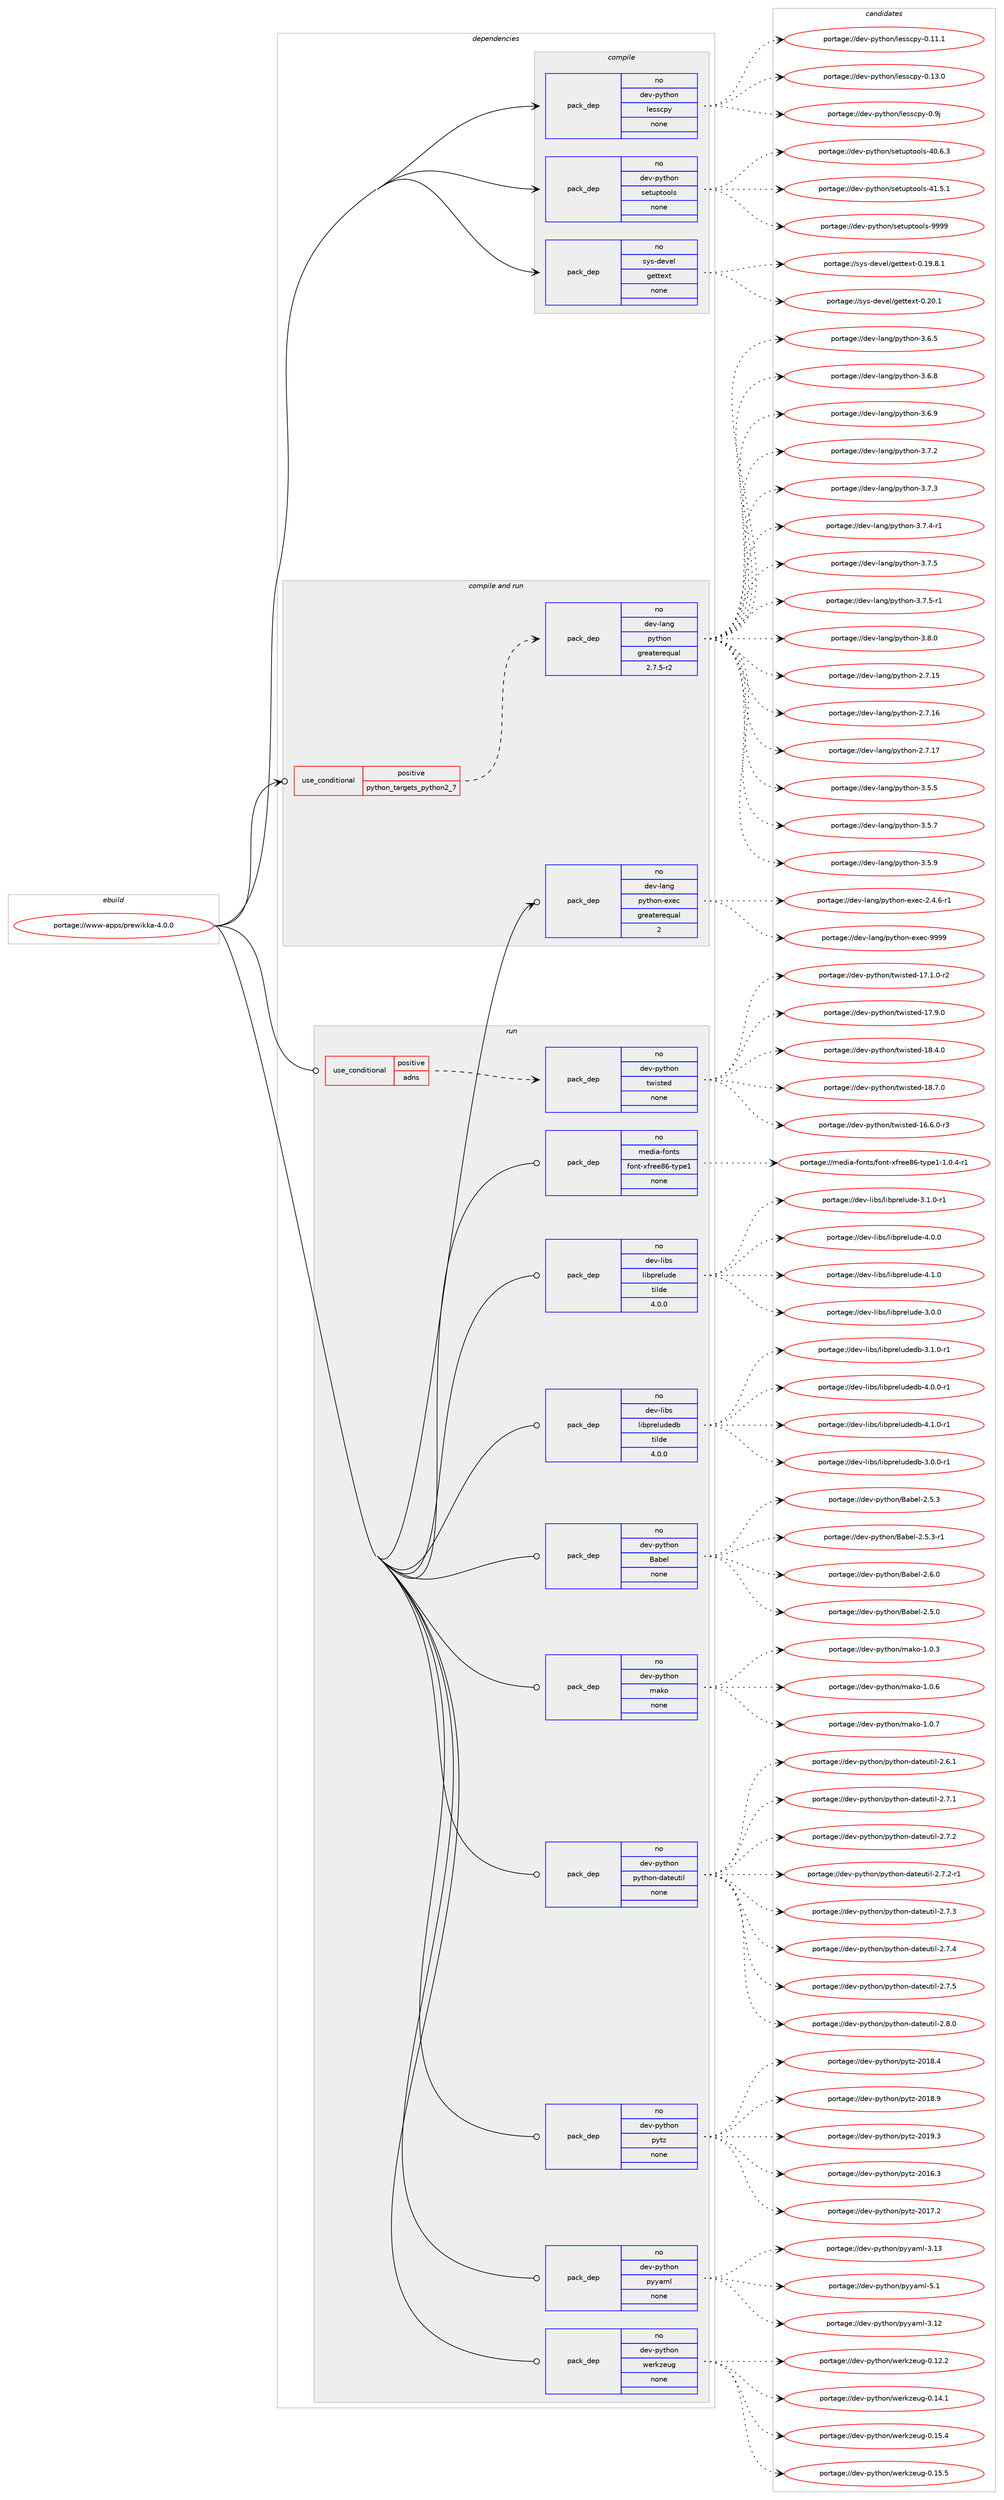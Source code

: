 digraph prolog {

# *************
# Graph options
# *************

newrank=true;
concentrate=true;
compound=true;
graph [rankdir=LR,fontname=Helvetica,fontsize=10,ranksep=1.5];#, ranksep=2.5, nodesep=0.2];
edge  [arrowhead=vee];
node  [fontname=Helvetica,fontsize=10];

# **********
# The ebuild
# **********

subgraph cluster_leftcol {
color=gray;
rank=same;
label=<<i>ebuild</i>>;
id [label="portage://www-apps/prewikka-4.0.0", color=red, width=4, href="../www-apps/prewikka-4.0.0.svg"];
}

# ****************
# The dependencies
# ****************

subgraph cluster_midcol {
color=gray;
label=<<i>dependencies</i>>;
subgraph cluster_compile {
fillcolor="#eeeeee";
style=filled;
label=<<i>compile</i>>;
subgraph pack325822 {
dependency439356 [label=<<TABLE BORDER="0" CELLBORDER="1" CELLSPACING="0" CELLPADDING="4" WIDTH="220"><TR><TD ROWSPAN="6" CELLPADDING="30">pack_dep</TD></TR><TR><TD WIDTH="110">no</TD></TR><TR><TD>dev-python</TD></TR><TR><TD>lesscpy</TD></TR><TR><TD>none</TD></TR><TR><TD></TD></TR></TABLE>>, shape=none, color=blue];
}
id:e -> dependency439356:w [weight=20,style="solid",arrowhead="vee"];
subgraph pack325823 {
dependency439357 [label=<<TABLE BORDER="0" CELLBORDER="1" CELLSPACING="0" CELLPADDING="4" WIDTH="220"><TR><TD ROWSPAN="6" CELLPADDING="30">pack_dep</TD></TR><TR><TD WIDTH="110">no</TD></TR><TR><TD>dev-python</TD></TR><TR><TD>setuptools</TD></TR><TR><TD>none</TD></TR><TR><TD></TD></TR></TABLE>>, shape=none, color=blue];
}
id:e -> dependency439357:w [weight=20,style="solid",arrowhead="vee"];
subgraph pack325824 {
dependency439358 [label=<<TABLE BORDER="0" CELLBORDER="1" CELLSPACING="0" CELLPADDING="4" WIDTH="220"><TR><TD ROWSPAN="6" CELLPADDING="30">pack_dep</TD></TR><TR><TD WIDTH="110">no</TD></TR><TR><TD>sys-devel</TD></TR><TR><TD>gettext</TD></TR><TR><TD>none</TD></TR><TR><TD></TD></TR></TABLE>>, shape=none, color=blue];
}
id:e -> dependency439358:w [weight=20,style="solid",arrowhead="vee"];
}
subgraph cluster_compileandrun {
fillcolor="#eeeeee";
style=filled;
label=<<i>compile and run</i>>;
subgraph cond105746 {
dependency439359 [label=<<TABLE BORDER="0" CELLBORDER="1" CELLSPACING="0" CELLPADDING="4"><TR><TD ROWSPAN="3" CELLPADDING="10">use_conditional</TD></TR><TR><TD>positive</TD></TR><TR><TD>python_targets_python2_7</TD></TR></TABLE>>, shape=none, color=red];
subgraph pack325825 {
dependency439360 [label=<<TABLE BORDER="0" CELLBORDER="1" CELLSPACING="0" CELLPADDING="4" WIDTH="220"><TR><TD ROWSPAN="6" CELLPADDING="30">pack_dep</TD></TR><TR><TD WIDTH="110">no</TD></TR><TR><TD>dev-lang</TD></TR><TR><TD>python</TD></TR><TR><TD>greaterequal</TD></TR><TR><TD>2.7.5-r2</TD></TR></TABLE>>, shape=none, color=blue];
}
dependency439359:e -> dependency439360:w [weight=20,style="dashed",arrowhead="vee"];
}
id:e -> dependency439359:w [weight=20,style="solid",arrowhead="odotvee"];
subgraph pack325826 {
dependency439361 [label=<<TABLE BORDER="0" CELLBORDER="1" CELLSPACING="0" CELLPADDING="4" WIDTH="220"><TR><TD ROWSPAN="6" CELLPADDING="30">pack_dep</TD></TR><TR><TD WIDTH="110">no</TD></TR><TR><TD>dev-lang</TD></TR><TR><TD>python-exec</TD></TR><TR><TD>greaterequal</TD></TR><TR><TD>2</TD></TR></TABLE>>, shape=none, color=blue];
}
id:e -> dependency439361:w [weight=20,style="solid",arrowhead="odotvee"];
}
subgraph cluster_run {
fillcolor="#eeeeee";
style=filled;
label=<<i>run</i>>;
subgraph cond105747 {
dependency439362 [label=<<TABLE BORDER="0" CELLBORDER="1" CELLSPACING="0" CELLPADDING="4"><TR><TD ROWSPAN="3" CELLPADDING="10">use_conditional</TD></TR><TR><TD>positive</TD></TR><TR><TD>adns</TD></TR></TABLE>>, shape=none, color=red];
subgraph pack325827 {
dependency439363 [label=<<TABLE BORDER="0" CELLBORDER="1" CELLSPACING="0" CELLPADDING="4" WIDTH="220"><TR><TD ROWSPAN="6" CELLPADDING="30">pack_dep</TD></TR><TR><TD WIDTH="110">no</TD></TR><TR><TD>dev-python</TD></TR><TR><TD>twisted</TD></TR><TR><TD>none</TD></TR><TR><TD></TD></TR></TABLE>>, shape=none, color=blue];
}
dependency439362:e -> dependency439363:w [weight=20,style="dashed",arrowhead="vee"];
}
id:e -> dependency439362:w [weight=20,style="solid",arrowhead="odot"];
subgraph pack325828 {
dependency439364 [label=<<TABLE BORDER="0" CELLBORDER="1" CELLSPACING="0" CELLPADDING="4" WIDTH="220"><TR><TD ROWSPAN="6" CELLPADDING="30">pack_dep</TD></TR><TR><TD WIDTH="110">no</TD></TR><TR><TD>dev-libs</TD></TR><TR><TD>libprelude</TD></TR><TR><TD>tilde</TD></TR><TR><TD>4.0.0</TD></TR></TABLE>>, shape=none, color=blue];
}
id:e -> dependency439364:w [weight=20,style="solid",arrowhead="odot"];
subgraph pack325829 {
dependency439365 [label=<<TABLE BORDER="0" CELLBORDER="1" CELLSPACING="0" CELLPADDING="4" WIDTH="220"><TR><TD ROWSPAN="6" CELLPADDING="30">pack_dep</TD></TR><TR><TD WIDTH="110">no</TD></TR><TR><TD>dev-libs</TD></TR><TR><TD>libpreludedb</TD></TR><TR><TD>tilde</TD></TR><TR><TD>4.0.0</TD></TR></TABLE>>, shape=none, color=blue];
}
id:e -> dependency439365:w [weight=20,style="solid",arrowhead="odot"];
subgraph pack325830 {
dependency439366 [label=<<TABLE BORDER="0" CELLBORDER="1" CELLSPACING="0" CELLPADDING="4" WIDTH="220"><TR><TD ROWSPAN="6" CELLPADDING="30">pack_dep</TD></TR><TR><TD WIDTH="110">no</TD></TR><TR><TD>dev-python</TD></TR><TR><TD>Babel</TD></TR><TR><TD>none</TD></TR><TR><TD></TD></TR></TABLE>>, shape=none, color=blue];
}
id:e -> dependency439366:w [weight=20,style="solid",arrowhead="odot"];
subgraph pack325831 {
dependency439367 [label=<<TABLE BORDER="0" CELLBORDER="1" CELLSPACING="0" CELLPADDING="4" WIDTH="220"><TR><TD ROWSPAN="6" CELLPADDING="30">pack_dep</TD></TR><TR><TD WIDTH="110">no</TD></TR><TR><TD>dev-python</TD></TR><TR><TD>mako</TD></TR><TR><TD>none</TD></TR><TR><TD></TD></TR></TABLE>>, shape=none, color=blue];
}
id:e -> dependency439367:w [weight=20,style="solid",arrowhead="odot"];
subgraph pack325832 {
dependency439368 [label=<<TABLE BORDER="0" CELLBORDER="1" CELLSPACING="0" CELLPADDING="4" WIDTH="220"><TR><TD ROWSPAN="6" CELLPADDING="30">pack_dep</TD></TR><TR><TD WIDTH="110">no</TD></TR><TR><TD>dev-python</TD></TR><TR><TD>python-dateutil</TD></TR><TR><TD>none</TD></TR><TR><TD></TD></TR></TABLE>>, shape=none, color=blue];
}
id:e -> dependency439368:w [weight=20,style="solid",arrowhead="odot"];
subgraph pack325833 {
dependency439369 [label=<<TABLE BORDER="0" CELLBORDER="1" CELLSPACING="0" CELLPADDING="4" WIDTH="220"><TR><TD ROWSPAN="6" CELLPADDING="30">pack_dep</TD></TR><TR><TD WIDTH="110">no</TD></TR><TR><TD>dev-python</TD></TR><TR><TD>pytz</TD></TR><TR><TD>none</TD></TR><TR><TD></TD></TR></TABLE>>, shape=none, color=blue];
}
id:e -> dependency439369:w [weight=20,style="solid",arrowhead="odot"];
subgraph pack325834 {
dependency439370 [label=<<TABLE BORDER="0" CELLBORDER="1" CELLSPACING="0" CELLPADDING="4" WIDTH="220"><TR><TD ROWSPAN="6" CELLPADDING="30">pack_dep</TD></TR><TR><TD WIDTH="110">no</TD></TR><TR><TD>dev-python</TD></TR><TR><TD>pyyaml</TD></TR><TR><TD>none</TD></TR><TR><TD></TD></TR></TABLE>>, shape=none, color=blue];
}
id:e -> dependency439370:w [weight=20,style="solid",arrowhead="odot"];
subgraph pack325835 {
dependency439371 [label=<<TABLE BORDER="0" CELLBORDER="1" CELLSPACING="0" CELLPADDING="4" WIDTH="220"><TR><TD ROWSPAN="6" CELLPADDING="30">pack_dep</TD></TR><TR><TD WIDTH="110">no</TD></TR><TR><TD>dev-python</TD></TR><TR><TD>werkzeug</TD></TR><TR><TD>none</TD></TR><TR><TD></TD></TR></TABLE>>, shape=none, color=blue];
}
id:e -> dependency439371:w [weight=20,style="solid",arrowhead="odot"];
subgraph pack325836 {
dependency439372 [label=<<TABLE BORDER="0" CELLBORDER="1" CELLSPACING="0" CELLPADDING="4" WIDTH="220"><TR><TD ROWSPAN="6" CELLPADDING="30">pack_dep</TD></TR><TR><TD WIDTH="110">no</TD></TR><TR><TD>media-fonts</TD></TR><TR><TD>font-xfree86-type1</TD></TR><TR><TD>none</TD></TR><TR><TD></TD></TR></TABLE>>, shape=none, color=blue];
}
id:e -> dependency439372:w [weight=20,style="solid",arrowhead="odot"];
}
}

# **************
# The candidates
# **************

subgraph cluster_choices {
rank=same;
color=gray;
label=<<i>candidates</i>>;

subgraph choice325822 {
color=black;
nodesep=1;
choiceportage10010111845112121116104111110471081011151159911212145484649494649 [label="portage://dev-python/lesscpy-0.11.1", color=red, width=4,href="../dev-python/lesscpy-0.11.1.svg"];
choiceportage10010111845112121116104111110471081011151159911212145484649514648 [label="portage://dev-python/lesscpy-0.13.0", color=red, width=4,href="../dev-python/lesscpy-0.13.0.svg"];
choiceportage10010111845112121116104111110471081011151159911212145484657106 [label="portage://dev-python/lesscpy-0.9j", color=red, width=4,href="../dev-python/lesscpy-0.9j.svg"];
dependency439356:e -> choiceportage10010111845112121116104111110471081011151159911212145484649494649:w [style=dotted,weight="100"];
dependency439356:e -> choiceportage10010111845112121116104111110471081011151159911212145484649514648:w [style=dotted,weight="100"];
dependency439356:e -> choiceportage10010111845112121116104111110471081011151159911212145484657106:w [style=dotted,weight="100"];
}
subgraph choice325823 {
color=black;
nodesep=1;
choiceportage100101118451121211161041111104711510111611711211611111110811545524846544651 [label="portage://dev-python/setuptools-40.6.3", color=red, width=4,href="../dev-python/setuptools-40.6.3.svg"];
choiceportage100101118451121211161041111104711510111611711211611111110811545524946534649 [label="portage://dev-python/setuptools-41.5.1", color=red, width=4,href="../dev-python/setuptools-41.5.1.svg"];
choiceportage10010111845112121116104111110471151011161171121161111111081154557575757 [label="portage://dev-python/setuptools-9999", color=red, width=4,href="../dev-python/setuptools-9999.svg"];
dependency439357:e -> choiceportage100101118451121211161041111104711510111611711211611111110811545524846544651:w [style=dotted,weight="100"];
dependency439357:e -> choiceportage100101118451121211161041111104711510111611711211611111110811545524946534649:w [style=dotted,weight="100"];
dependency439357:e -> choiceportage10010111845112121116104111110471151011161171121161111111081154557575757:w [style=dotted,weight="100"];
}
subgraph choice325824 {
color=black;
nodesep=1;
choiceportage1151211154510010111810110847103101116116101120116454846495746564649 [label="portage://sys-devel/gettext-0.19.8.1", color=red, width=4,href="../sys-devel/gettext-0.19.8.1.svg"];
choiceportage115121115451001011181011084710310111611610112011645484650484649 [label="portage://sys-devel/gettext-0.20.1", color=red, width=4,href="../sys-devel/gettext-0.20.1.svg"];
dependency439358:e -> choiceportage1151211154510010111810110847103101116116101120116454846495746564649:w [style=dotted,weight="100"];
dependency439358:e -> choiceportage115121115451001011181011084710310111611610112011645484650484649:w [style=dotted,weight="100"];
}
subgraph choice325825 {
color=black;
nodesep=1;
choiceportage10010111845108971101034711212111610411111045504655464953 [label="portage://dev-lang/python-2.7.15", color=red, width=4,href="../dev-lang/python-2.7.15.svg"];
choiceportage10010111845108971101034711212111610411111045504655464954 [label="portage://dev-lang/python-2.7.16", color=red, width=4,href="../dev-lang/python-2.7.16.svg"];
choiceportage10010111845108971101034711212111610411111045504655464955 [label="portage://dev-lang/python-2.7.17", color=red, width=4,href="../dev-lang/python-2.7.17.svg"];
choiceportage100101118451089711010347112121116104111110455146534653 [label="portage://dev-lang/python-3.5.5", color=red, width=4,href="../dev-lang/python-3.5.5.svg"];
choiceportage100101118451089711010347112121116104111110455146534655 [label="portage://dev-lang/python-3.5.7", color=red, width=4,href="../dev-lang/python-3.5.7.svg"];
choiceportage100101118451089711010347112121116104111110455146534657 [label="portage://dev-lang/python-3.5.9", color=red, width=4,href="../dev-lang/python-3.5.9.svg"];
choiceportage100101118451089711010347112121116104111110455146544653 [label="portage://dev-lang/python-3.6.5", color=red, width=4,href="../dev-lang/python-3.6.5.svg"];
choiceportage100101118451089711010347112121116104111110455146544656 [label="portage://dev-lang/python-3.6.8", color=red, width=4,href="../dev-lang/python-3.6.8.svg"];
choiceportage100101118451089711010347112121116104111110455146544657 [label="portage://dev-lang/python-3.6.9", color=red, width=4,href="../dev-lang/python-3.6.9.svg"];
choiceportage100101118451089711010347112121116104111110455146554650 [label="portage://dev-lang/python-3.7.2", color=red, width=4,href="../dev-lang/python-3.7.2.svg"];
choiceportage100101118451089711010347112121116104111110455146554651 [label="portage://dev-lang/python-3.7.3", color=red, width=4,href="../dev-lang/python-3.7.3.svg"];
choiceportage1001011184510897110103471121211161041111104551465546524511449 [label="portage://dev-lang/python-3.7.4-r1", color=red, width=4,href="../dev-lang/python-3.7.4-r1.svg"];
choiceportage100101118451089711010347112121116104111110455146554653 [label="portage://dev-lang/python-3.7.5", color=red, width=4,href="../dev-lang/python-3.7.5.svg"];
choiceportage1001011184510897110103471121211161041111104551465546534511449 [label="portage://dev-lang/python-3.7.5-r1", color=red, width=4,href="../dev-lang/python-3.7.5-r1.svg"];
choiceportage100101118451089711010347112121116104111110455146564648 [label="portage://dev-lang/python-3.8.0", color=red, width=4,href="../dev-lang/python-3.8.0.svg"];
dependency439360:e -> choiceportage10010111845108971101034711212111610411111045504655464953:w [style=dotted,weight="100"];
dependency439360:e -> choiceportage10010111845108971101034711212111610411111045504655464954:w [style=dotted,weight="100"];
dependency439360:e -> choiceportage10010111845108971101034711212111610411111045504655464955:w [style=dotted,weight="100"];
dependency439360:e -> choiceportage100101118451089711010347112121116104111110455146534653:w [style=dotted,weight="100"];
dependency439360:e -> choiceportage100101118451089711010347112121116104111110455146534655:w [style=dotted,weight="100"];
dependency439360:e -> choiceportage100101118451089711010347112121116104111110455146534657:w [style=dotted,weight="100"];
dependency439360:e -> choiceportage100101118451089711010347112121116104111110455146544653:w [style=dotted,weight="100"];
dependency439360:e -> choiceportage100101118451089711010347112121116104111110455146544656:w [style=dotted,weight="100"];
dependency439360:e -> choiceportage100101118451089711010347112121116104111110455146544657:w [style=dotted,weight="100"];
dependency439360:e -> choiceportage100101118451089711010347112121116104111110455146554650:w [style=dotted,weight="100"];
dependency439360:e -> choiceportage100101118451089711010347112121116104111110455146554651:w [style=dotted,weight="100"];
dependency439360:e -> choiceportage1001011184510897110103471121211161041111104551465546524511449:w [style=dotted,weight="100"];
dependency439360:e -> choiceportage100101118451089711010347112121116104111110455146554653:w [style=dotted,weight="100"];
dependency439360:e -> choiceportage1001011184510897110103471121211161041111104551465546534511449:w [style=dotted,weight="100"];
dependency439360:e -> choiceportage100101118451089711010347112121116104111110455146564648:w [style=dotted,weight="100"];
}
subgraph choice325826 {
color=black;
nodesep=1;
choiceportage10010111845108971101034711212111610411111045101120101994550465246544511449 [label="portage://dev-lang/python-exec-2.4.6-r1", color=red, width=4,href="../dev-lang/python-exec-2.4.6-r1.svg"];
choiceportage10010111845108971101034711212111610411111045101120101994557575757 [label="portage://dev-lang/python-exec-9999", color=red, width=4,href="../dev-lang/python-exec-9999.svg"];
dependency439361:e -> choiceportage10010111845108971101034711212111610411111045101120101994550465246544511449:w [style=dotted,weight="100"];
dependency439361:e -> choiceportage10010111845108971101034711212111610411111045101120101994557575757:w [style=dotted,weight="100"];
}
subgraph choice325827 {
color=black;
nodesep=1;
choiceportage1001011184511212111610411111047116119105115116101100454954465446484511451 [label="portage://dev-python/twisted-16.6.0-r3", color=red, width=4,href="../dev-python/twisted-16.6.0-r3.svg"];
choiceportage1001011184511212111610411111047116119105115116101100454955464946484511450 [label="portage://dev-python/twisted-17.1.0-r2", color=red, width=4,href="../dev-python/twisted-17.1.0-r2.svg"];
choiceportage100101118451121211161041111104711611910511511610110045495546574648 [label="portage://dev-python/twisted-17.9.0", color=red, width=4,href="../dev-python/twisted-17.9.0.svg"];
choiceportage100101118451121211161041111104711611910511511610110045495646524648 [label="portage://dev-python/twisted-18.4.0", color=red, width=4,href="../dev-python/twisted-18.4.0.svg"];
choiceportage100101118451121211161041111104711611910511511610110045495646554648 [label="portage://dev-python/twisted-18.7.0", color=red, width=4,href="../dev-python/twisted-18.7.0.svg"];
dependency439363:e -> choiceportage1001011184511212111610411111047116119105115116101100454954465446484511451:w [style=dotted,weight="100"];
dependency439363:e -> choiceportage1001011184511212111610411111047116119105115116101100454955464946484511450:w [style=dotted,weight="100"];
dependency439363:e -> choiceportage100101118451121211161041111104711611910511511610110045495546574648:w [style=dotted,weight="100"];
dependency439363:e -> choiceportage100101118451121211161041111104711611910511511610110045495646524648:w [style=dotted,weight="100"];
dependency439363:e -> choiceportage100101118451121211161041111104711611910511511610110045495646554648:w [style=dotted,weight="100"];
}
subgraph choice325828 {
color=black;
nodesep=1;
choiceportage10010111845108105981154710810598112114101108117100101455146484648 [label="portage://dev-libs/libprelude-3.0.0", color=red, width=4,href="../dev-libs/libprelude-3.0.0.svg"];
choiceportage100101118451081059811547108105981121141011081171001014551464946484511449 [label="portage://dev-libs/libprelude-3.1.0-r1", color=red, width=4,href="../dev-libs/libprelude-3.1.0-r1.svg"];
choiceportage10010111845108105981154710810598112114101108117100101455246484648 [label="portage://dev-libs/libprelude-4.0.0", color=red, width=4,href="../dev-libs/libprelude-4.0.0.svg"];
choiceportage10010111845108105981154710810598112114101108117100101455246494648 [label="portage://dev-libs/libprelude-4.1.0", color=red, width=4,href="../dev-libs/libprelude-4.1.0.svg"];
dependency439364:e -> choiceportage10010111845108105981154710810598112114101108117100101455146484648:w [style=dotted,weight="100"];
dependency439364:e -> choiceportage100101118451081059811547108105981121141011081171001014551464946484511449:w [style=dotted,weight="100"];
dependency439364:e -> choiceportage10010111845108105981154710810598112114101108117100101455246484648:w [style=dotted,weight="100"];
dependency439364:e -> choiceportage10010111845108105981154710810598112114101108117100101455246494648:w [style=dotted,weight="100"];
}
subgraph choice325829 {
color=black;
nodesep=1;
choiceportage10010111845108105981154710810598112114101108117100101100984551464846484511449 [label="portage://dev-libs/libpreludedb-3.0.0-r1", color=red, width=4,href="../dev-libs/libpreludedb-3.0.0-r1.svg"];
choiceportage10010111845108105981154710810598112114101108117100101100984551464946484511449 [label="portage://dev-libs/libpreludedb-3.1.0-r1", color=red, width=4,href="../dev-libs/libpreludedb-3.1.0-r1.svg"];
choiceportage10010111845108105981154710810598112114101108117100101100984552464846484511449 [label="portage://dev-libs/libpreludedb-4.0.0-r1", color=red, width=4,href="../dev-libs/libpreludedb-4.0.0-r1.svg"];
choiceportage10010111845108105981154710810598112114101108117100101100984552464946484511449 [label="portage://dev-libs/libpreludedb-4.1.0-r1", color=red, width=4,href="../dev-libs/libpreludedb-4.1.0-r1.svg"];
dependency439365:e -> choiceportage10010111845108105981154710810598112114101108117100101100984551464846484511449:w [style=dotted,weight="100"];
dependency439365:e -> choiceportage10010111845108105981154710810598112114101108117100101100984551464946484511449:w [style=dotted,weight="100"];
dependency439365:e -> choiceportage10010111845108105981154710810598112114101108117100101100984552464846484511449:w [style=dotted,weight="100"];
dependency439365:e -> choiceportage10010111845108105981154710810598112114101108117100101100984552464946484511449:w [style=dotted,weight="100"];
}
subgraph choice325830 {
color=black;
nodesep=1;
choiceportage1001011184511212111610411111047669798101108455046534648 [label="portage://dev-python/Babel-2.5.0", color=red, width=4,href="../dev-python/Babel-2.5.0.svg"];
choiceportage1001011184511212111610411111047669798101108455046534651 [label="portage://dev-python/Babel-2.5.3", color=red, width=4,href="../dev-python/Babel-2.5.3.svg"];
choiceportage10010111845112121116104111110476697981011084550465346514511449 [label="portage://dev-python/Babel-2.5.3-r1", color=red, width=4,href="../dev-python/Babel-2.5.3-r1.svg"];
choiceportage1001011184511212111610411111047669798101108455046544648 [label="portage://dev-python/Babel-2.6.0", color=red, width=4,href="../dev-python/Babel-2.6.0.svg"];
dependency439366:e -> choiceportage1001011184511212111610411111047669798101108455046534648:w [style=dotted,weight="100"];
dependency439366:e -> choiceportage1001011184511212111610411111047669798101108455046534651:w [style=dotted,weight="100"];
dependency439366:e -> choiceportage10010111845112121116104111110476697981011084550465346514511449:w [style=dotted,weight="100"];
dependency439366:e -> choiceportage1001011184511212111610411111047669798101108455046544648:w [style=dotted,weight="100"];
}
subgraph choice325831 {
color=black;
nodesep=1;
choiceportage100101118451121211161041111104710997107111454946484651 [label="portage://dev-python/mako-1.0.3", color=red, width=4,href="../dev-python/mako-1.0.3.svg"];
choiceportage100101118451121211161041111104710997107111454946484654 [label="portage://dev-python/mako-1.0.6", color=red, width=4,href="../dev-python/mako-1.0.6.svg"];
choiceportage100101118451121211161041111104710997107111454946484655 [label="portage://dev-python/mako-1.0.7", color=red, width=4,href="../dev-python/mako-1.0.7.svg"];
dependency439367:e -> choiceportage100101118451121211161041111104710997107111454946484651:w [style=dotted,weight="100"];
dependency439367:e -> choiceportage100101118451121211161041111104710997107111454946484654:w [style=dotted,weight="100"];
dependency439367:e -> choiceportage100101118451121211161041111104710997107111454946484655:w [style=dotted,weight="100"];
}
subgraph choice325832 {
color=black;
nodesep=1;
choiceportage10010111845112121116104111110471121211161041111104510097116101117116105108455046544649 [label="portage://dev-python/python-dateutil-2.6.1", color=red, width=4,href="../dev-python/python-dateutil-2.6.1.svg"];
choiceportage10010111845112121116104111110471121211161041111104510097116101117116105108455046554649 [label="portage://dev-python/python-dateutil-2.7.1", color=red, width=4,href="../dev-python/python-dateutil-2.7.1.svg"];
choiceportage10010111845112121116104111110471121211161041111104510097116101117116105108455046554650 [label="portage://dev-python/python-dateutil-2.7.2", color=red, width=4,href="../dev-python/python-dateutil-2.7.2.svg"];
choiceportage100101118451121211161041111104711212111610411111045100971161011171161051084550465546504511449 [label="portage://dev-python/python-dateutil-2.7.2-r1", color=red, width=4,href="../dev-python/python-dateutil-2.7.2-r1.svg"];
choiceportage10010111845112121116104111110471121211161041111104510097116101117116105108455046554651 [label="portage://dev-python/python-dateutil-2.7.3", color=red, width=4,href="../dev-python/python-dateutil-2.7.3.svg"];
choiceportage10010111845112121116104111110471121211161041111104510097116101117116105108455046554652 [label="portage://dev-python/python-dateutil-2.7.4", color=red, width=4,href="../dev-python/python-dateutil-2.7.4.svg"];
choiceportage10010111845112121116104111110471121211161041111104510097116101117116105108455046554653 [label="portage://dev-python/python-dateutil-2.7.5", color=red, width=4,href="../dev-python/python-dateutil-2.7.5.svg"];
choiceportage10010111845112121116104111110471121211161041111104510097116101117116105108455046564648 [label="portage://dev-python/python-dateutil-2.8.0", color=red, width=4,href="../dev-python/python-dateutil-2.8.0.svg"];
dependency439368:e -> choiceportage10010111845112121116104111110471121211161041111104510097116101117116105108455046544649:w [style=dotted,weight="100"];
dependency439368:e -> choiceportage10010111845112121116104111110471121211161041111104510097116101117116105108455046554649:w [style=dotted,weight="100"];
dependency439368:e -> choiceportage10010111845112121116104111110471121211161041111104510097116101117116105108455046554650:w [style=dotted,weight="100"];
dependency439368:e -> choiceportage100101118451121211161041111104711212111610411111045100971161011171161051084550465546504511449:w [style=dotted,weight="100"];
dependency439368:e -> choiceportage10010111845112121116104111110471121211161041111104510097116101117116105108455046554651:w [style=dotted,weight="100"];
dependency439368:e -> choiceportage10010111845112121116104111110471121211161041111104510097116101117116105108455046554652:w [style=dotted,weight="100"];
dependency439368:e -> choiceportage10010111845112121116104111110471121211161041111104510097116101117116105108455046554653:w [style=dotted,weight="100"];
dependency439368:e -> choiceportage10010111845112121116104111110471121211161041111104510097116101117116105108455046564648:w [style=dotted,weight="100"];
}
subgraph choice325833 {
color=black;
nodesep=1;
choiceportage100101118451121211161041111104711212111612245504849544651 [label="portage://dev-python/pytz-2016.3", color=red, width=4,href="../dev-python/pytz-2016.3.svg"];
choiceportage100101118451121211161041111104711212111612245504849554650 [label="portage://dev-python/pytz-2017.2", color=red, width=4,href="../dev-python/pytz-2017.2.svg"];
choiceportage100101118451121211161041111104711212111612245504849564652 [label="portage://dev-python/pytz-2018.4", color=red, width=4,href="../dev-python/pytz-2018.4.svg"];
choiceportage100101118451121211161041111104711212111612245504849564657 [label="portage://dev-python/pytz-2018.9", color=red, width=4,href="../dev-python/pytz-2018.9.svg"];
choiceportage100101118451121211161041111104711212111612245504849574651 [label="portage://dev-python/pytz-2019.3", color=red, width=4,href="../dev-python/pytz-2019.3.svg"];
dependency439369:e -> choiceportage100101118451121211161041111104711212111612245504849544651:w [style=dotted,weight="100"];
dependency439369:e -> choiceportage100101118451121211161041111104711212111612245504849554650:w [style=dotted,weight="100"];
dependency439369:e -> choiceportage100101118451121211161041111104711212111612245504849564652:w [style=dotted,weight="100"];
dependency439369:e -> choiceportage100101118451121211161041111104711212111612245504849564657:w [style=dotted,weight="100"];
dependency439369:e -> choiceportage100101118451121211161041111104711212111612245504849574651:w [style=dotted,weight="100"];
}
subgraph choice325834 {
color=black;
nodesep=1;
choiceportage1001011184511212111610411111047112121121971091084551464950 [label="portage://dev-python/pyyaml-3.12", color=red, width=4,href="../dev-python/pyyaml-3.12.svg"];
choiceportage1001011184511212111610411111047112121121971091084551464951 [label="portage://dev-python/pyyaml-3.13", color=red, width=4,href="../dev-python/pyyaml-3.13.svg"];
choiceportage10010111845112121116104111110471121211219710910845534649 [label="portage://dev-python/pyyaml-5.1", color=red, width=4,href="../dev-python/pyyaml-5.1.svg"];
dependency439370:e -> choiceportage1001011184511212111610411111047112121121971091084551464950:w [style=dotted,weight="100"];
dependency439370:e -> choiceportage1001011184511212111610411111047112121121971091084551464951:w [style=dotted,weight="100"];
dependency439370:e -> choiceportage10010111845112121116104111110471121211219710910845534649:w [style=dotted,weight="100"];
}
subgraph choice325835 {
color=black;
nodesep=1;
choiceportage100101118451121211161041111104711910111410712210111710345484649504650 [label="portage://dev-python/werkzeug-0.12.2", color=red, width=4,href="../dev-python/werkzeug-0.12.2.svg"];
choiceportage100101118451121211161041111104711910111410712210111710345484649524649 [label="portage://dev-python/werkzeug-0.14.1", color=red, width=4,href="../dev-python/werkzeug-0.14.1.svg"];
choiceportage100101118451121211161041111104711910111410712210111710345484649534652 [label="portage://dev-python/werkzeug-0.15.4", color=red, width=4,href="../dev-python/werkzeug-0.15.4.svg"];
choiceportage100101118451121211161041111104711910111410712210111710345484649534653 [label="portage://dev-python/werkzeug-0.15.5", color=red, width=4,href="../dev-python/werkzeug-0.15.5.svg"];
dependency439371:e -> choiceportage100101118451121211161041111104711910111410712210111710345484649504650:w [style=dotted,weight="100"];
dependency439371:e -> choiceportage100101118451121211161041111104711910111410712210111710345484649524649:w [style=dotted,weight="100"];
dependency439371:e -> choiceportage100101118451121211161041111104711910111410712210111710345484649534652:w [style=dotted,weight="100"];
dependency439371:e -> choiceportage100101118451121211161041111104711910111410712210111710345484649534653:w [style=dotted,weight="100"];
}
subgraph choice325836 {
color=black;
nodesep=1;
choiceportage10910110010597451021111101161154710211111011645120102114101101565445116121112101494549464846524511449 [label="portage://media-fonts/font-xfree86-type1-1.0.4-r1", color=red, width=4,href="../media-fonts/font-xfree86-type1-1.0.4-r1.svg"];
dependency439372:e -> choiceportage10910110010597451021111101161154710211111011645120102114101101565445116121112101494549464846524511449:w [style=dotted,weight="100"];
}
}

}
